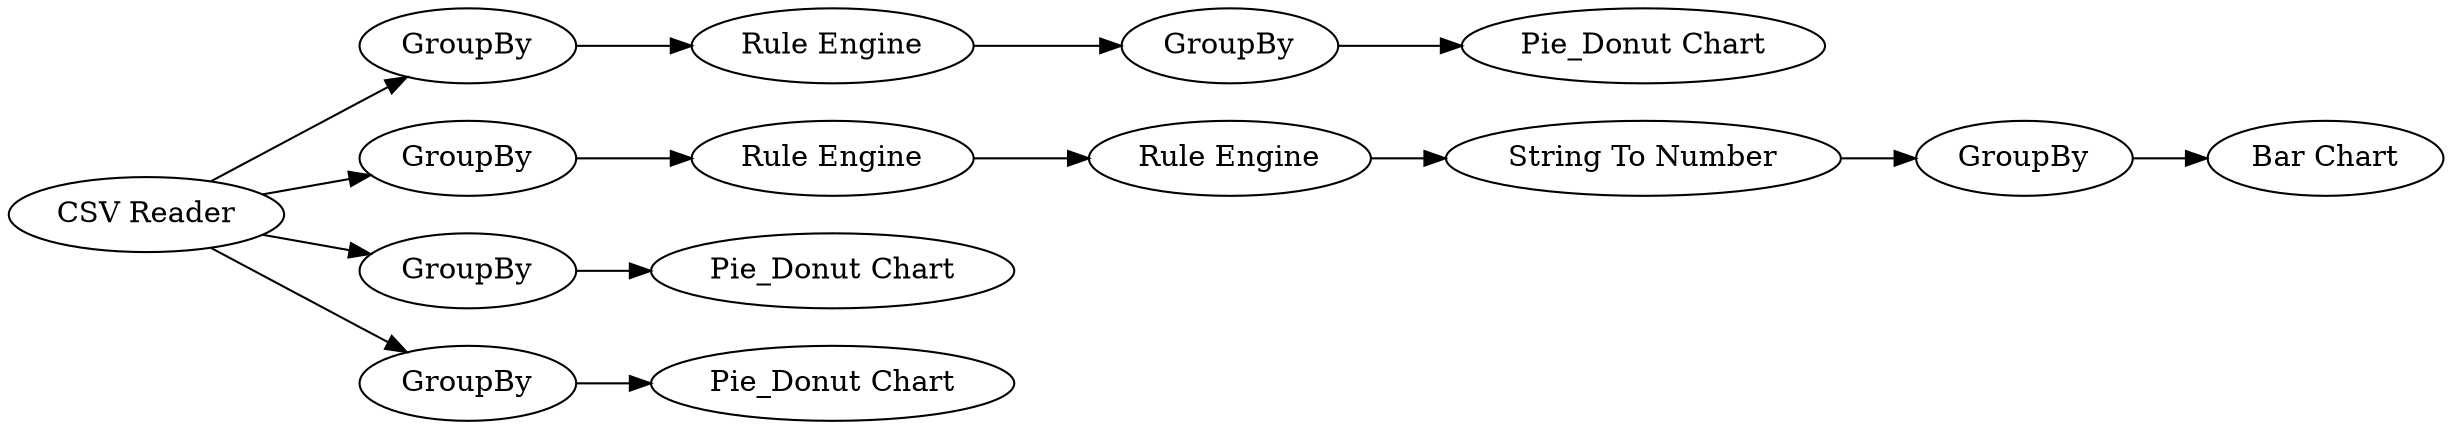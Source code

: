 digraph {
	5 -> 8
	12 -> 13
	1 -> 4
	4 -> 5
	1 -> 2
	2 -> 10
	1 -> 12
	13 -> 14
	8 -> 7
	3 -> 11
	14 -> 15
	7 -> 6
	6 -> 9
	1 -> 3
	5 [label="Rule Engine"]
	13 [label="Rule Engine"]
	1 [label="CSV Reader"]
	7 [label="String To Number"]
	9 [label="Bar Chart"]
	11 [label="Pie_Donut Chart"]
	4 [label=GroupBy]
	10 [label="Pie_Donut Chart"]
	8 [label="Rule Engine"]
	6 [label=GroupBy]
	15 [label="Pie_Donut Chart"]
	14 [label=GroupBy]
	3 [label=GroupBy]
	2 [label=GroupBy]
	12 [label=GroupBy]
	rankdir=LR
}
